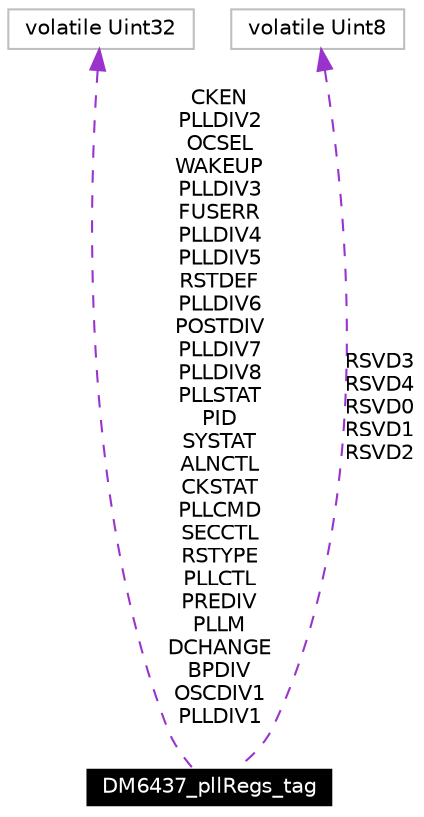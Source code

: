 digraph G
{
  edge [fontname="Helvetica",fontsize=10,labelfontname="Helvetica",labelfontsize=10];
  node [fontname="Helvetica",fontsize=10,shape=record];
  Node1 [label="DM6437_pllRegs_tag",height=0.2,width=0.4,color="white", fillcolor="black", style="filled" fontcolor="white"];
  Node2 -> Node1 [dir=back,color="darkorchid3",fontsize=10,style="dashed",label="CKEN\nPLLDIV2\nOCSEL\nWAKEUP\nPLLDIV3\nFUSERR\nPLLDIV4\nPLLDIV5\nRSTDEF\nPLLDIV6\nPOSTDIV\nPLLDIV7\nPLLDIV8\nPLLSTAT\nPID\nSYSTAT\nALNCTL\nCKSTAT\nPLLCMD\nSECCTL\nRSTYPE\nPLLCTL\nPREDIV\nPLLM\nDCHANGE\nBPDIV\nOSCDIV1\nPLLDIV1",fontname="Helvetica"];
  Node2 [label="volatile Uint32",height=0.2,width=0.4,color="grey75", fillcolor="white", style="filled"];
  Node3 -> Node1 [dir=back,color="darkorchid3",fontsize=10,style="dashed",label="RSVD3\nRSVD4\nRSVD0\nRSVD1\nRSVD2",fontname="Helvetica"];
  Node3 [label="volatile Uint8",height=0.2,width=0.4,color="grey75", fillcolor="white", style="filled"];
}
